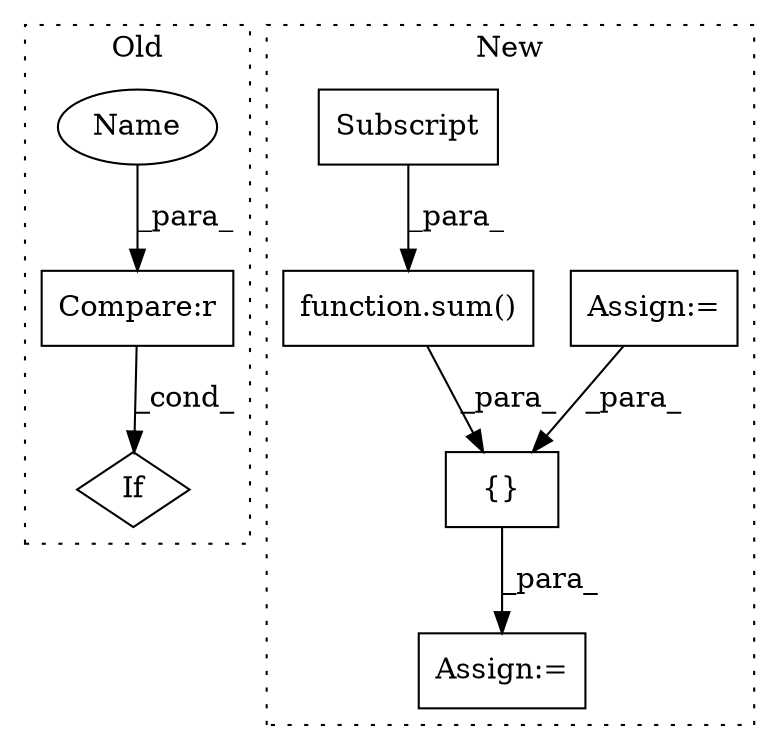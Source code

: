 digraph G {
subgraph cluster0 {
1 [label="If" a="96" s="7032,7051" l="3,18" shape="diamond"];
3 [label="Compare:r" a="40" s="7035" l="16" shape="box"];
8 [label="Name" a="87" s="7035" l="3" shape="ellipse"];
label = "Old";
style="dotted";
}
subgraph cluster1 {
2 [label="function.sum()" a="75" s="7285,7306" l="4,1" shape="box"];
4 [label="Assign:=" a="68" s="7219" l="3" shape="box"];
5 [label="Subscript" a="63" s="7289,0" l="17,0" shape="box"];
6 [label="{}" a="59" s="7270,7307" l="1,0" shape="box"];
7 [label="Assign:=" a="68" s="7267" l="3" shape="box"];
label = "New";
style="dotted";
}
2 -> 6 [label="_para_"];
3 -> 1 [label="_cond_"];
4 -> 6 [label="_para_"];
5 -> 2 [label="_para_"];
6 -> 7 [label="_para_"];
8 -> 3 [label="_para_"];
}